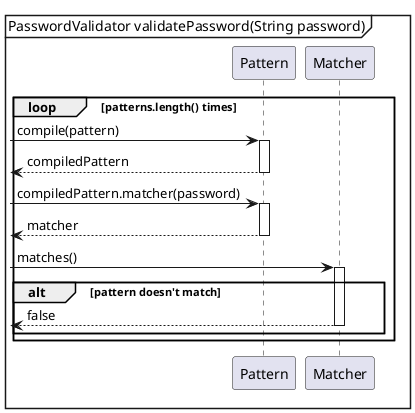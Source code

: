 @startuml
mainframe PasswordValidator validatePassword(String password)

    loop patterns.length() times
        [-> Pattern:compile(pattern)
        activate Pattern
        return compiledPattern
        [-> Pattern:compiledPattern.matcher(password)
        activate Pattern
        return matcher
        [-> Matcher:matches()
        activate Matcher
        alt pattern doesn't match

        return false

        end


    end


@enduml
